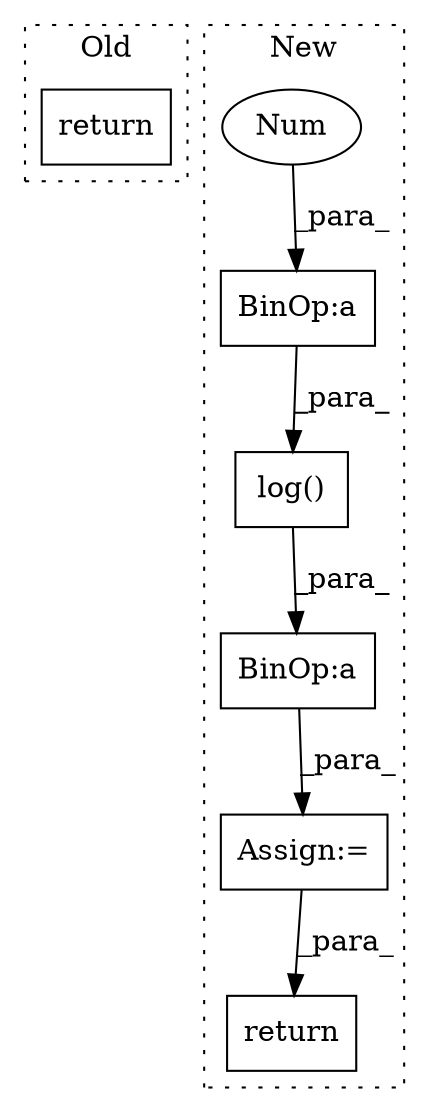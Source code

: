 digraph G {
subgraph cluster0 {
1 [label="return" a="93" s="3356" l="7" shape="box"];
label = "Old";
style="dotted";
}
subgraph cluster1 {
2 [label="log()" a="75" s="5073,5105" l="7,1" shape="box"];
3 [label="Assign:=" a="68" s="5396" l="3" shape="box"];
4 [label="BinOp:a" a="82" s="5294" l="3" shape="box"];
5 [label="return" a="93" s="5529" l="7" shape="box"];
6 [label="BinOp:a" a="82" s="5101" l="3" shape="box"];
7 [label="Num" a="76" s="5104" l="1" shape="ellipse"];
label = "New";
style="dotted";
}
2 -> 4 [label="_para_"];
3 -> 5 [label="_para_"];
4 -> 3 [label="_para_"];
6 -> 2 [label="_para_"];
7 -> 6 [label="_para_"];
}